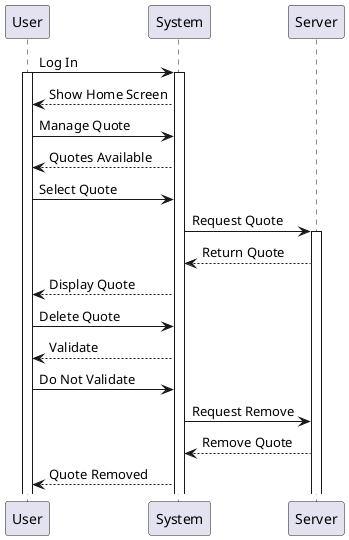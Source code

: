 @startuml
User -> System : Log In
activate User
activate System
System --> User : Show Home Screen
User -> System : Manage Quote
System --> User : Quotes Available
User -> System : Select Quote
System -> Server : Request Quote
activate Server
Server --> System : Return Quote
System --> User : Display Quote
User -> System : Delete Quote
System --> User : Validate
User -> System : Do Not Validate
System -> Server : Request Remove
Server --> System : Remove Quote
System --> User : Quote Removed
@enduml